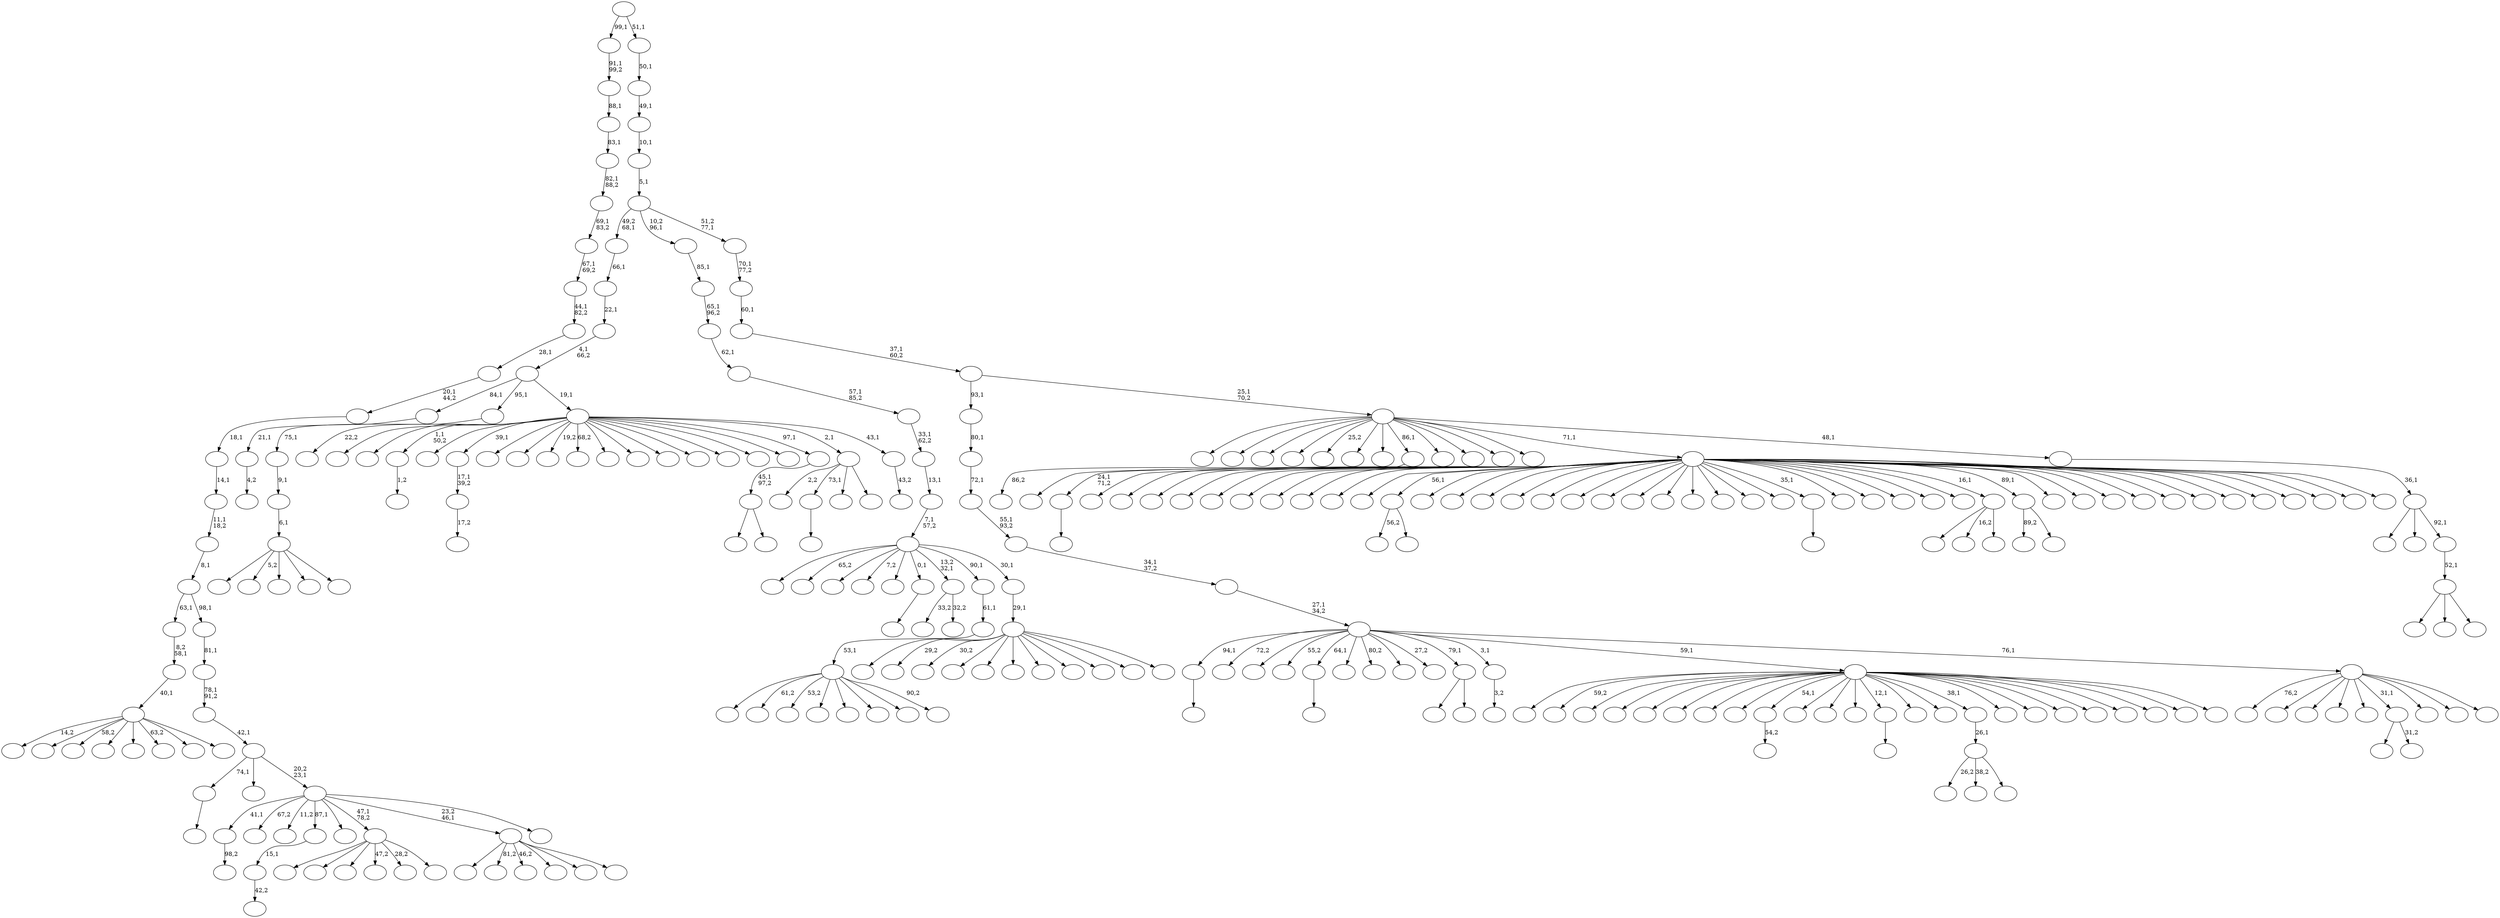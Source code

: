 digraph T {
	300 [label=""]
	299 [label=""]
	298 [label=""]
	297 [label=""]
	296 [label=""]
	295 [label=""]
	294 [label=""]
	293 [label=""]
	292 [label=""]
	291 [label=""]
	290 [label=""]
	289 [label=""]
	288 [label=""]
	287 [label=""]
	286 [label=""]
	285 [label=""]
	284 [label=""]
	283 [label=""]
	282 [label=""]
	281 [label=""]
	280 [label=""]
	279 [label=""]
	278 [label=""]
	277 [label=""]
	276 [label=""]
	275 [label=""]
	274 [label=""]
	273 [label=""]
	272 [label=""]
	271 [label=""]
	270 [label=""]
	269 [label=""]
	268 [label=""]
	267 [label=""]
	266 [label=""]
	265 [label=""]
	264 [label=""]
	263 [label=""]
	262 [label=""]
	261 [label=""]
	260 [label=""]
	259 [label=""]
	258 [label=""]
	257 [label=""]
	256 [label=""]
	255 [label=""]
	254 [label=""]
	253 [label=""]
	252 [label=""]
	251 [label=""]
	250 [label=""]
	249 [label=""]
	248 [label=""]
	247 [label=""]
	246 [label=""]
	245 [label=""]
	244 [label=""]
	243 [label=""]
	242 [label=""]
	241 [label=""]
	240 [label=""]
	239 [label=""]
	238 [label=""]
	237 [label=""]
	236 [label=""]
	235 [label=""]
	234 [label=""]
	233 [label=""]
	232 [label=""]
	231 [label=""]
	230 [label=""]
	229 [label=""]
	228 [label=""]
	227 [label=""]
	226 [label=""]
	225 [label=""]
	224 [label=""]
	223 [label=""]
	222 [label=""]
	221 [label=""]
	220 [label=""]
	219 [label=""]
	218 [label=""]
	217 [label=""]
	216 [label=""]
	215 [label=""]
	214 [label=""]
	213 [label=""]
	212 [label=""]
	211 [label=""]
	210 [label=""]
	209 [label=""]
	208 [label=""]
	207 [label=""]
	206 [label=""]
	205 [label=""]
	204 [label=""]
	203 [label=""]
	202 [label=""]
	201 [label=""]
	200 [label=""]
	199 [label=""]
	198 [label=""]
	197 [label=""]
	196 [label=""]
	195 [label=""]
	194 [label=""]
	193 [label=""]
	192 [label=""]
	191 [label=""]
	190 [label=""]
	189 [label=""]
	188 [label=""]
	187 [label=""]
	186 [label=""]
	185 [label=""]
	184 [label=""]
	183 [label=""]
	182 [label=""]
	181 [label=""]
	180 [label=""]
	179 [label=""]
	178 [label=""]
	177 [label=""]
	176 [label=""]
	175 [label=""]
	174 [label=""]
	173 [label=""]
	172 [label=""]
	171 [label=""]
	170 [label=""]
	169 [label=""]
	168 [label=""]
	167 [label=""]
	166 [label=""]
	165 [label=""]
	164 [label=""]
	163 [label=""]
	162 [label=""]
	161 [label=""]
	160 [label=""]
	159 [label=""]
	158 [label=""]
	157 [label=""]
	156 [label=""]
	155 [label=""]
	154 [label=""]
	153 [label=""]
	152 [label=""]
	151 [label=""]
	150 [label=""]
	149 [label=""]
	148 [label=""]
	147 [label=""]
	146 [label=""]
	145 [label=""]
	144 [label=""]
	143 [label=""]
	142 [label=""]
	141 [label=""]
	140 [label=""]
	139 [label=""]
	138 [label=""]
	137 [label=""]
	136 [label=""]
	135 [label=""]
	134 [label=""]
	133 [label=""]
	132 [label=""]
	131 [label=""]
	130 [label=""]
	129 [label=""]
	128 [label=""]
	127 [label=""]
	126 [label=""]
	125 [label=""]
	124 [label=""]
	123 [label=""]
	122 [label=""]
	121 [label=""]
	120 [label=""]
	119 [label=""]
	118 [label=""]
	117 [label=""]
	116 [label=""]
	115 [label=""]
	114 [label=""]
	113 [label=""]
	112 [label=""]
	111 [label=""]
	110 [label=""]
	109 [label=""]
	108 [label=""]
	107 [label=""]
	106 [label=""]
	105 [label=""]
	104 [label=""]
	103 [label=""]
	102 [label=""]
	101 [label=""]
	100 [label=""]
	99 [label=""]
	98 [label=""]
	97 [label=""]
	96 [label=""]
	95 [label=""]
	94 [label=""]
	93 [label=""]
	92 [label=""]
	91 [label=""]
	90 [label=""]
	89 [label=""]
	88 [label=""]
	87 [label=""]
	86 [label=""]
	85 [label=""]
	84 [label=""]
	83 [label=""]
	82 [label=""]
	81 [label=""]
	80 [label=""]
	79 [label=""]
	78 [label=""]
	77 [label=""]
	76 [label=""]
	75 [label=""]
	74 [label=""]
	73 [label=""]
	72 [label=""]
	71 [label=""]
	70 [label=""]
	69 [label=""]
	68 [label=""]
	67 [label=""]
	66 [label=""]
	65 [label=""]
	64 [label=""]
	63 [label=""]
	62 [label=""]
	61 [label=""]
	60 [label=""]
	59 [label=""]
	58 [label=""]
	57 [label=""]
	56 [label=""]
	55 [label=""]
	54 [label=""]
	53 [label=""]
	52 [label=""]
	51 [label=""]
	50 [label=""]
	49 [label=""]
	48 [label=""]
	47 [label=""]
	46 [label=""]
	45 [label=""]
	44 [label=""]
	43 [label=""]
	42 [label=""]
	41 [label=""]
	40 [label=""]
	39 [label=""]
	38 [label=""]
	37 [label=""]
	36 [label=""]
	35 [label=""]
	34 [label=""]
	33 [label=""]
	32 [label=""]
	31 [label=""]
	30 [label=""]
	29 [label=""]
	28 [label=""]
	27 [label=""]
	26 [label=""]
	25 [label=""]
	24 [label=""]
	23 [label=""]
	22 [label=""]
	21 [label=""]
	20 [label=""]
	19 [label=""]
	18 [label=""]
	17 [label=""]
	16 [label=""]
	15 [label=""]
	14 [label=""]
	13 [label=""]
	12 [label=""]
	11 [label=""]
	10 [label=""]
	9 [label=""]
	8 [label=""]
	7 [label=""]
	6 [label=""]
	5 [label=""]
	4 [label=""]
	3 [label=""]
	2 [label=""]
	1 [label=""]
	0 [label=""]
	293 -> 294 [label=""]
	287 -> 288 [label=""]
	261 -> 262 [label="4,2"]
	260 -> 261 [label="21,1"]
	257 -> 258 [label="98,2"]
	247 -> 248 [label="1,2"]
	245 -> 246 [label=""]
	238 -> 239 [label="17,2"]
	237 -> 238 [label="17,1\n39,2"]
	224 -> 292 [label="56,2"]
	224 -> 225 [label=""]
	218 -> 219 [label=""]
	197 -> 198 [label="54,2"]
	187 -> 188 [label="42,2"]
	186 -> 187 [label="15,1"]
	181 -> 182 [label=""]
	169 -> 170 [label=""]
	163 -> 164 [label=""]
	154 -> 155 [label="86,2"]
	149 -> 250 [label="26,2"]
	149 -> 152 [label="38,2"]
	149 -> 150 [label=""]
	148 -> 149 [label="26,1"]
	141 -> 142 [label=""]
	124 -> 159 [label=""]
	124 -> 138 [label="16,2"]
	124 -> 125 [label=""]
	122 -> 203 [label="89,2"]
	122 -> 123 [label=""]
	116 -> 241 [label=""]
	116 -> 117 [label=""]
	110 -> 259 [label=""]
	110 -> 209 [label=""]
	110 -> 178 [label=""]
	110 -> 145 [label="47,2"]
	110 -> 140 [label="28,2"]
	110 -> 111 [label=""]
	105 -> 266 [label=""]
	105 -> 242 [label="5,2"]
	105 -> 189 [label=""]
	105 -> 132 [label=""]
	105 -> 106 [label=""]
	104 -> 105 [label="6,1"]
	103 -> 104 [label="9,1"]
	102 -> 103 [label="75,1"]
	99 -> 256 [label="33,2"]
	99 -> 100 [label="32,2"]
	95 -> 296 [label=""]
	95 -> 254 [label="61,2"]
	95 -> 252 [label="53,2"]
	95 -> 222 [label=""]
	95 -> 192 [label=""]
	95 -> 168 [label=""]
	95 -> 165 [label=""]
	95 -> 96 [label="90,2"]
	94 -> 95 [label="53,1"]
	93 -> 94 [label="61,1"]
	91 -> 160 [label=""]
	91 -> 92 [label="31,2"]
	89 -> 291 [label=""]
	89 -> 271 [label="81,2"]
	89 -> 194 [label="46,2"]
	89 -> 139 [label=""]
	89 -> 136 [label=""]
	89 -> 90 [label=""]
	81 -> 283 [label="14,2"]
	81 -> 263 [label=""]
	81 -> 223 [label="58,2"]
	81 -> 208 [label=""]
	81 -> 171 [label=""]
	81 -> 147 [label="63,2"]
	81 -> 128 [label=""]
	81 -> 82 [label=""]
	80 -> 81 [label="40,1"]
	79 -> 80 [label="8,2\n58,1"]
	77 -> 78 [label="3,2"]
	75 -> 253 [label=""]
	75 -> 76 [label=""]
	74 -> 75 [label="45,1\n97,2"]
	71 -> 299 [label="2,2"]
	71 -> 218 [label="73,1"]
	71 -> 84 [label=""]
	71 -> 72 [label=""]
	67 -> 300 [label=""]
	67 -> 297 [label="59,2"]
	67 -> 284 [label=""]
	67 -> 281 [label=""]
	67 -> 279 [label=""]
	67 -> 276 [label=""]
	67 -> 229 [label=""]
	67 -> 212 [label=""]
	67 -> 197 [label="54,1"]
	67 -> 185 [label=""]
	67 -> 173 [label=""]
	67 -> 172 [label=""]
	67 -> 169 [label="12,1"]
	67 -> 158 [label=""]
	67 -> 156 [label=""]
	67 -> 148 [label="38,1"]
	67 -> 146 [label=""]
	67 -> 126 [label=""]
	67 -> 120 [label=""]
	67 -> 115 [label=""]
	67 -> 114 [label=""]
	67 -> 101 [label=""]
	67 -> 86 [label=""]
	67 -> 68 [label=""]
	64 -> 226 [label="76,2"]
	64 -> 200 [label=""]
	64 -> 199 [label=""]
	64 -> 137 [label=""]
	64 -> 134 [label=""]
	64 -> 91 [label="31,1"]
	64 -> 83 [label=""]
	64 -> 73 [label=""]
	64 -> 65 [label=""]
	63 -> 287 [label="94,1"]
	63 -> 286 [label="72,2"]
	63 -> 280 [label=""]
	63 -> 277 [label="55,2"]
	63 -> 245 [label="64,1"]
	63 -> 220 [label=""]
	63 -> 193 [label="80,2"]
	63 -> 162 [label=""]
	63 -> 121 [label="27,2"]
	63 -> 116 [label="79,1"]
	63 -> 77 [label="3,1"]
	63 -> 67 [label="59,1"]
	63 -> 64 [label="76,1"]
	62 -> 63 [label="27,1\n34,2"]
	61 -> 62 [label="34,1\n37,2"]
	60 -> 61 [label="55,1\n93,2"]
	59 -> 60 [label="72,1"]
	58 -> 59 [label="80,1"]
	56 -> 57 [label="43,2"]
	55 -> 298 [label="22,2"]
	55 -> 273 [label=""]
	55 -> 249 [label=""]
	55 -> 247 [label="1,1\n50,2"]
	55 -> 243 [label=""]
	55 -> 237 [label="39,1"]
	55 -> 236 [label=""]
	55 -> 232 [label=""]
	55 -> 230 [label="19,2"]
	55 -> 221 [label="68,2"]
	55 -> 215 [label=""]
	55 -> 214 [label=""]
	55 -> 190 [label=""]
	55 -> 151 [label=""]
	55 -> 143 [label=""]
	55 -> 135 [label=""]
	55 -> 130 [label=""]
	55 -> 74 [label="97,1"]
	55 -> 71 [label="2,1"]
	55 -> 56 [label="43,1"]
	54 -> 260 [label="84,1"]
	54 -> 102 [label="95,1"]
	54 -> 55 [label="19,1"]
	53 -> 54 [label="4,1\n66,2"]
	52 -> 53 [label="22,1"]
	51 -> 52 [label="66,1"]
	48 -> 285 [label=""]
	48 -> 275 [label="29,2"]
	48 -> 244 [label="30,2"]
	48 -> 240 [label=""]
	48 -> 196 [label=""]
	48 -> 184 [label=""]
	48 -> 177 [label=""]
	48 -> 144 [label=""]
	48 -> 87 [label=""]
	48 -> 50 [label=""]
	48 -> 49 [label=""]
	47 -> 48 [label="29,1"]
	46 -> 267 [label=""]
	46 -> 235 [label="65,2"]
	46 -> 231 [label=""]
	46 -> 227 [label="7,2"]
	46 -> 211 [label=""]
	46 -> 141 [label="0,1"]
	46 -> 99 [label="13,2\n32,1"]
	46 -> 93 [label="90,1"]
	46 -> 47 [label="30,1"]
	45 -> 46 [label="7,1\n57,2"]
	44 -> 45 [label="13,1"]
	43 -> 44 [label="33,1\n62,2"]
	42 -> 43 [label="57,1\n85,2"]
	41 -> 42 [label="62,1"]
	40 -> 41 [label="65,1\n96,2"]
	39 -> 40 [label="85,1"]
	36 -> 257 [label="41,1"]
	36 -> 206 [label="67,2"]
	36 -> 195 [label="11,2"]
	36 -> 186 [label="87,1"]
	36 -> 180 [label=""]
	36 -> 110 [label="47,1\n78,2"]
	36 -> 89 [label="23,2\n46,1"]
	36 -> 37 [label=""]
	35 -> 181 [label="74,1"]
	35 -> 119 [label=""]
	35 -> 36 [label="20,2\n23,1"]
	34 -> 35 [label="42,1"]
	33 -> 34 [label="78,1\n91,2"]
	32 -> 33 [label="81,1"]
	31 -> 79 [label="63,1"]
	31 -> 32 [label="98,1"]
	30 -> 31 [label="8,1"]
	29 -> 30 [label="11,1\n18,2"]
	28 -> 29 [label="14,1"]
	27 -> 28 [label="18,1"]
	26 -> 27 [label="20,1\n44,2"]
	25 -> 26 [label="28,1"]
	24 -> 25 [label="44,1\n82,2"]
	23 -> 24 [label="67,1\n69,2"]
	22 -> 23 [label="69,1\n83,2"]
	21 -> 22 [label="82,1\n88,2"]
	20 -> 21 [label="83,1"]
	19 -> 20 [label="88,1"]
	18 -> 19 [label="91,1\n99,2"]
	16 -> 295 [label=""]
	16 -> 293 [label="24,1\n71,2"]
	16 -> 289 [label=""]
	16 -> 282 [label=""]
	16 -> 278 [label=""]
	16 -> 268 [label=""]
	16 -> 265 [label=""]
	16 -> 264 [label=""]
	16 -> 255 [label=""]
	16 -> 234 [label=""]
	16 -> 233 [label=""]
	16 -> 228 [label=""]
	16 -> 224 [label="56,1"]
	16 -> 217 [label=""]
	16 -> 216 [label=""]
	16 -> 213 [label=""]
	16 -> 210 [label=""]
	16 -> 207 [label=""]
	16 -> 205 [label=""]
	16 -> 204 [label=""]
	16 -> 202 [label=""]
	16 -> 191 [label=""]
	16 -> 179 [label=""]
	16 -> 176 [label=""]
	16 -> 167 [label=""]
	16 -> 166 [label=""]
	16 -> 163 [label="35,1"]
	16 -> 161 [label=""]
	16 -> 157 [label=""]
	16 -> 133 [label=""]
	16 -> 131 [label=""]
	16 -> 129 [label=""]
	16 -> 124 [label="16,1"]
	16 -> 122 [label="89,1"]
	16 -> 118 [label=""]
	16 -> 113 [label=""]
	16 -> 112 [label=""]
	16 -> 108 [label=""]
	16 -> 107 [label=""]
	16 -> 98 [label=""]
	16 -> 97 [label=""]
	16 -> 85 [label=""]
	16 -> 70 [label=""]
	16 -> 69 [label=""]
	16 -> 38 [label=""]
	16 -> 17 [label=""]
	14 -> 290 [label=""]
	14 -> 153 [label=""]
	14 -> 15 [label=""]
	13 -> 14 [label="52,1"]
	12 -> 269 [label=""]
	12 -> 175 [label=""]
	12 -> 13 [label="92,1"]
	11 -> 12 [label="36,1"]
	10 -> 274 [label=""]
	10 -> 272 [label=""]
	10 -> 270 [label=""]
	10 -> 251 [label=""]
	10 -> 201 [label="25,2"]
	10 -> 183 [label=""]
	10 -> 174 [label=""]
	10 -> 154 [label="86,1"]
	10 -> 127 [label=""]
	10 -> 109 [label=""]
	10 -> 88 [label=""]
	10 -> 66 [label=""]
	10 -> 16 [label="71,1"]
	10 -> 11 [label="48,1"]
	9 -> 58 [label="93,1"]
	9 -> 10 [label="25,1\n70,2"]
	8 -> 9 [label="37,1\n60,2"]
	7 -> 8 [label="60,1"]
	6 -> 7 [label="70,1\n77,2"]
	5 -> 51 [label="49,2\n68,1"]
	5 -> 39 [label="10,2\n96,1"]
	5 -> 6 [label="51,2\n77,1"]
	4 -> 5 [label="5,1"]
	3 -> 4 [label="10,1"]
	2 -> 3 [label="49,1"]
	1 -> 2 [label="50,1"]
	0 -> 18 [label="99,1"]
	0 -> 1 [label="51,1"]
}
